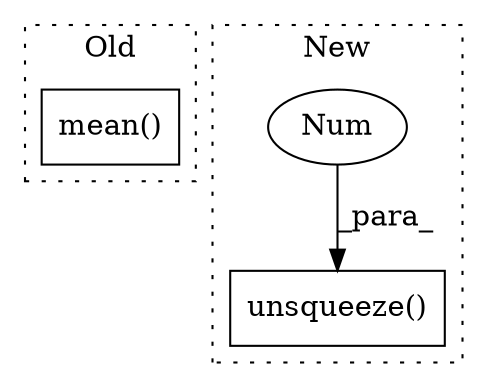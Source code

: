 digraph G {
subgraph cluster0 {
1 [label="mean()" a="75" s="6656,6671" l="11,1" shape="box"];
label = "Old";
style="dotted";
}
subgraph cluster1 {
2 [label="unsqueeze()" a="75" s="6854,6938" l="83,1" shape="box"];
3 [label="Num" a="76" s="6937" l="1" shape="ellipse"];
label = "New";
style="dotted";
}
3 -> 2 [label="_para_"];
}
